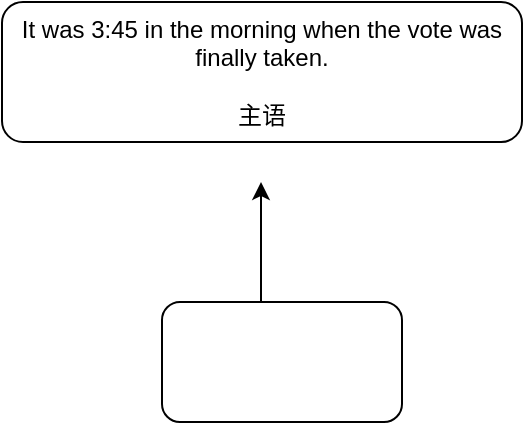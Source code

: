 <mxfile version="20.4.0" type="github">
  <diagram id="33jiP-AhaGj4KhNyqmxx" name="Page-1">
    <mxGraphModel dx="1186" dy="654" grid="1" gridSize="10" guides="1" tooltips="1" connect="1" arrows="1" fold="1" page="1" pageScale="1" pageWidth="850" pageHeight="1100" math="0" shadow="0">
      <root>
        <mxCell id="0" />
        <mxCell id="1" parent="0" />
        <mxCell id="xG58IogUK7cYei9HtkI7-1" value="It was 3:45 in the morning when the vote was finally taken.&lt;br&gt;&lt;br&gt;主语" style="rounded=1;whiteSpace=wrap;html=1;" vertex="1" parent="1">
          <mxGeometry x="150" y="100" width="260" height="70" as="geometry" />
        </mxCell>
        <mxCell id="xG58IogUK7cYei9HtkI7-2" value="" style="rounded=1;whiteSpace=wrap;html=1;" vertex="1" parent="1">
          <mxGeometry x="230" y="250" width="120" height="60" as="geometry" />
        </mxCell>
        <mxCell id="xG58IogUK7cYei9HtkI7-4" value="" style="endArrow=classic;html=1;rounded=0;" edge="1" parent="1">
          <mxGeometry width="50" height="50" relative="1" as="geometry">
            <mxPoint x="279.5" y="250" as="sourcePoint" />
            <mxPoint x="279.5" y="190" as="targetPoint" />
          </mxGeometry>
        </mxCell>
      </root>
    </mxGraphModel>
  </diagram>
</mxfile>
